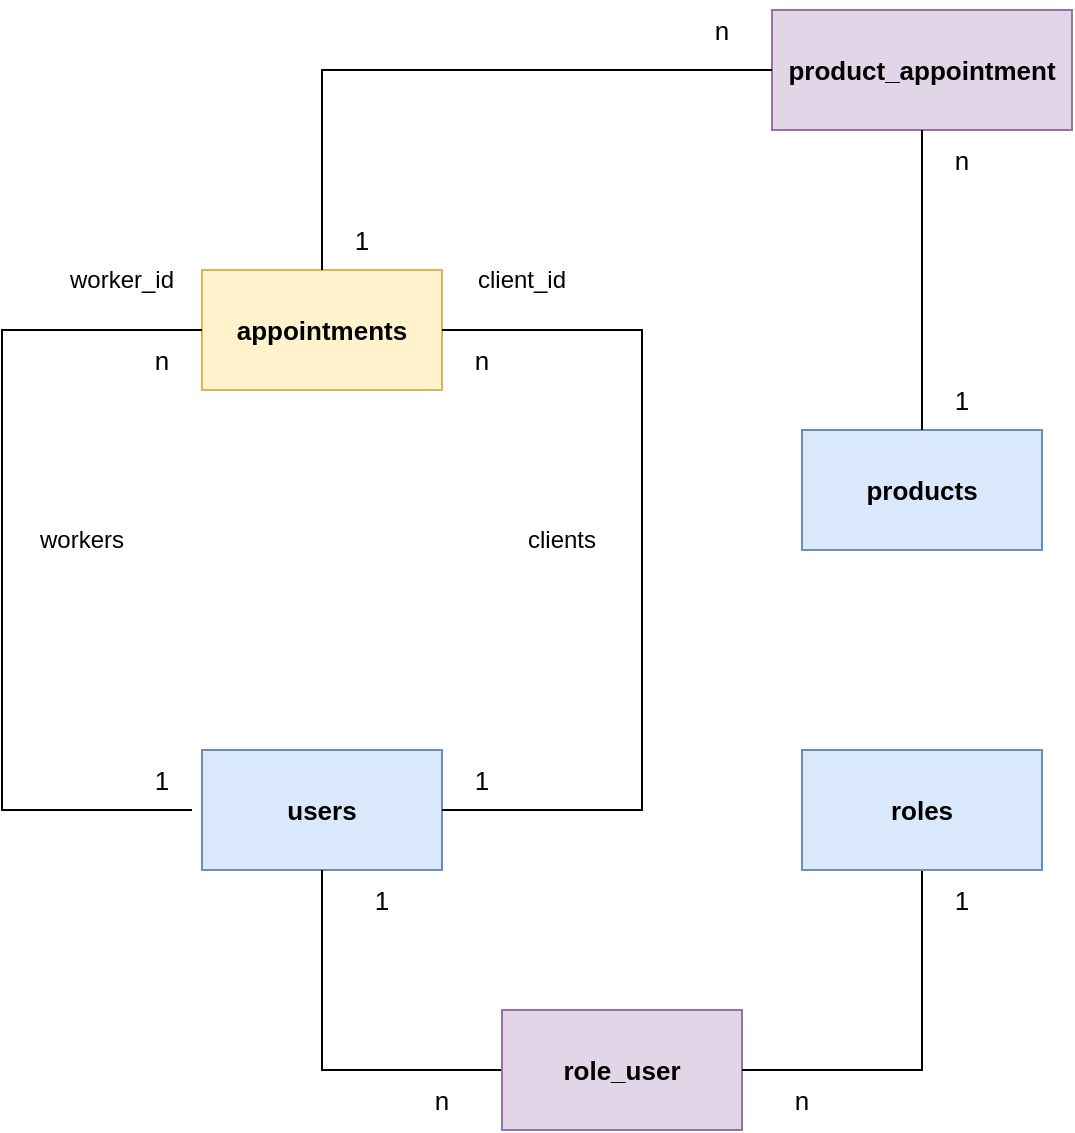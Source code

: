 <mxfile version="22.0.3" type="device">
  <diagram name="Página-1" id="OOdr1fl53M_9JRg_koVk">
    <mxGraphModel dx="1036" dy="614" grid="1" gridSize="10" guides="1" tooltips="1" connect="1" arrows="1" fold="1" page="1" pageScale="1" pageWidth="827" pageHeight="1169" math="0" shadow="0">
      <root>
        <mxCell id="0" />
        <mxCell id="1" parent="0" />
        <mxCell id="E9dWhpMExrIXsel2x5Eo-33" value="users" style="rounded=0;whiteSpace=wrap;html=1;fontStyle=1;fillColor=#dae8fc;strokeColor=#6c8ebf;fontSize=13;" vertex="1" parent="1">
          <mxGeometry x="560" y="785" width="120" height="60" as="geometry" />
        </mxCell>
        <mxCell id="E9dWhpMExrIXsel2x5Eo-38" value="" style="endArrow=none;html=1;rounded=0;exitX=0.5;exitY=1;exitDx=0;exitDy=0;" edge="1" parent="1" source="E9dWhpMExrIXsel2x5Eo-33" target="E9dWhpMExrIXsel2x5Eo-39">
          <mxGeometry width="50" height="50" relative="1" as="geometry">
            <mxPoint x="620" y="945" as="sourcePoint" />
            <mxPoint x="620" y="845" as="targetPoint" />
            <Array as="points">
              <mxPoint x="620" y="945" />
            </Array>
          </mxGeometry>
        </mxCell>
        <mxCell id="E9dWhpMExrIXsel2x5Eo-39" value="role_user" style="rounded=0;whiteSpace=wrap;html=1;fillColor=#e1d5e7;strokeColor=#9673a6;fontStyle=1;fontSize=13;" vertex="1" parent="1">
          <mxGeometry x="710" y="915" width="120" height="60" as="geometry" />
        </mxCell>
        <mxCell id="E9dWhpMExrIXsel2x5Eo-40" value="" style="endArrow=none;html=1;rounded=0;exitX=1;exitY=0.5;exitDx=0;exitDy=0;entryX=0.5;entryY=1;entryDx=0;entryDy=0;" edge="1" parent="1" source="E9dWhpMExrIXsel2x5Eo-39" target="E9dWhpMExrIXsel2x5Eo-41">
          <mxGeometry width="50" height="50" relative="1" as="geometry">
            <mxPoint x="700" y="805" as="sourcePoint" />
            <mxPoint x="880" y="945" as="targetPoint" />
            <Array as="points">
              <mxPoint x="920" y="945" />
            </Array>
          </mxGeometry>
        </mxCell>
        <mxCell id="E9dWhpMExrIXsel2x5Eo-41" value="roles" style="rounded=0;whiteSpace=wrap;html=1;fillColor=#dae8fc;strokeColor=#6c8ebf;fontStyle=1;fontSize=13;" vertex="1" parent="1">
          <mxGeometry x="860" y="785" width="120" height="60" as="geometry" />
        </mxCell>
        <mxCell id="E9dWhpMExrIXsel2x5Eo-42" value="1" style="text;html=1;strokeColor=none;fillColor=none;align=center;verticalAlign=middle;whiteSpace=wrap;rounded=0;fontSize=13;" vertex="1" parent="1">
          <mxGeometry x="910" y="845" width="60" height="30" as="geometry" />
        </mxCell>
        <mxCell id="E9dWhpMExrIXsel2x5Eo-43" value="n" style="text;html=1;strokeColor=none;fillColor=none;align=center;verticalAlign=middle;whiteSpace=wrap;rounded=0;fontSize=13;" vertex="1" parent="1">
          <mxGeometry x="830" y="945" width="60" height="30" as="geometry" />
        </mxCell>
        <mxCell id="E9dWhpMExrIXsel2x5Eo-44" value="n" style="text;html=1;strokeColor=none;fillColor=none;align=center;verticalAlign=middle;whiteSpace=wrap;rounded=0;fontSize=13;" vertex="1" parent="1">
          <mxGeometry x="650" y="945" width="60" height="30" as="geometry" />
        </mxCell>
        <mxCell id="E9dWhpMExrIXsel2x5Eo-45" value="1" style="text;html=1;strokeColor=none;fillColor=none;align=center;verticalAlign=middle;whiteSpace=wrap;rounded=0;fontSize=13;" vertex="1" parent="1">
          <mxGeometry x="620" y="845" width="60" height="30" as="geometry" />
        </mxCell>
        <mxCell id="E9dWhpMExrIXsel2x5Eo-46" value="1" style="text;html=1;strokeColor=none;fillColor=none;align=center;verticalAlign=middle;whiteSpace=wrap;rounded=0;fontSize=13;" vertex="1" parent="1">
          <mxGeometry x="670" y="785" width="60" height="30" as="geometry" />
        </mxCell>
        <mxCell id="E9dWhpMExrIXsel2x5Eo-47" value="1" style="text;html=1;strokeColor=none;fillColor=none;align=center;verticalAlign=middle;whiteSpace=wrap;rounded=0;fontSize=13;" vertex="1" parent="1">
          <mxGeometry x="510" y="785" width="60" height="30" as="geometry" />
        </mxCell>
        <mxCell id="E9dWhpMExrIXsel2x5Eo-50" value="appointments" style="rounded=0;whiteSpace=wrap;html=1;fillColor=#fff2cc;strokeColor=#d6b656;fontStyle=1;fontSize=13;" vertex="1" parent="1">
          <mxGeometry x="560" y="545" width="120" height="60" as="geometry" />
        </mxCell>
        <mxCell id="E9dWhpMExrIXsel2x5Eo-51" value="" style="endArrow=none;html=1;rounded=0;entryX=0;entryY=0.5;entryDx=0;entryDy=0;exitX=0.75;exitY=1;exitDx=0;exitDy=0;" edge="1" parent="1" source="E9dWhpMExrIXsel2x5Eo-47" target="E9dWhpMExrIXsel2x5Eo-50">
          <mxGeometry width="50" height="50" relative="1" as="geometry">
            <mxPoint x="460" y="665" as="sourcePoint" />
            <mxPoint x="690" y="755" as="targetPoint" />
            <Array as="points">
              <mxPoint x="460" y="815" />
              <mxPoint x="460" y="575" />
            </Array>
          </mxGeometry>
        </mxCell>
        <mxCell id="E9dWhpMExrIXsel2x5Eo-52" value="" style="endArrow=none;html=1;rounded=0;entryX=1;entryY=0.5;entryDx=0;entryDy=0;exitX=1;exitY=0.5;exitDx=0;exitDy=0;" edge="1" parent="1" source="E9dWhpMExrIXsel2x5Eo-50" target="E9dWhpMExrIXsel2x5Eo-33">
          <mxGeometry width="50" height="50" relative="1" as="geometry">
            <mxPoint x="640" y="805" as="sourcePoint" />
            <mxPoint x="780" y="665" as="targetPoint" />
            <Array as="points">
              <mxPoint x="780" y="575" />
              <mxPoint x="780" y="815" />
            </Array>
          </mxGeometry>
        </mxCell>
        <mxCell id="E9dWhpMExrIXsel2x5Eo-55" value="n" style="text;html=1;strokeColor=none;fillColor=none;align=center;verticalAlign=middle;whiteSpace=wrap;rounded=0;fontSize=13;" vertex="1" parent="1">
          <mxGeometry x="670" y="575" width="60" height="30" as="geometry" />
        </mxCell>
        <mxCell id="E9dWhpMExrIXsel2x5Eo-56" value="n" style="text;html=1;strokeColor=none;fillColor=none;align=center;verticalAlign=middle;whiteSpace=wrap;rounded=0;fontSize=13;" vertex="1" parent="1">
          <mxGeometry x="510" y="575" width="60" height="30" as="geometry" />
        </mxCell>
        <mxCell id="E9dWhpMExrIXsel2x5Eo-57" value="product_appointment" style="rounded=0;whiteSpace=wrap;html=1;fillColor=#e1d5e7;strokeColor=#9673a6;fontStyle=1;fontSize=13;" vertex="1" parent="1">
          <mxGeometry x="845" y="415" width="150" height="60" as="geometry" />
        </mxCell>
        <mxCell id="E9dWhpMExrIXsel2x5Eo-58" value="products" style="rounded=0;whiteSpace=wrap;html=1;fillColor=#dae8fc;strokeColor=#6c8ebf;fontStyle=1;fontSize=13;" vertex="1" parent="1">
          <mxGeometry x="860" y="625" width="120" height="60" as="geometry" />
        </mxCell>
        <mxCell id="E9dWhpMExrIXsel2x5Eo-59" value="" style="endArrow=none;html=1;rounded=0;exitX=0.5;exitY=0;exitDx=0;exitDy=0;entryX=0;entryY=0.5;entryDx=0;entryDy=0;" edge="1" parent="1" source="E9dWhpMExrIXsel2x5Eo-50" target="E9dWhpMExrIXsel2x5Eo-57">
          <mxGeometry width="50" height="50" relative="1" as="geometry">
            <mxPoint x="690" y="725" as="sourcePoint" />
            <mxPoint x="740" y="675" as="targetPoint" />
            <Array as="points">
              <mxPoint x="620" y="445" />
            </Array>
          </mxGeometry>
        </mxCell>
        <mxCell id="E9dWhpMExrIXsel2x5Eo-62" value="" style="endArrow=none;html=1;rounded=0;entryX=0.5;entryY=1;entryDx=0;entryDy=0;exitX=0.5;exitY=0;exitDx=0;exitDy=0;" edge="1" parent="1" source="E9dWhpMExrIXsel2x5Eo-58" target="E9dWhpMExrIXsel2x5Eo-57">
          <mxGeometry width="50" height="50" relative="1" as="geometry">
            <mxPoint x="640" y="715" as="sourcePoint" />
            <mxPoint x="690" y="665" as="targetPoint" />
          </mxGeometry>
        </mxCell>
        <mxCell id="E9dWhpMExrIXsel2x5Eo-63" value="1" style="text;html=1;strokeColor=none;fillColor=none;align=center;verticalAlign=middle;whiteSpace=wrap;rounded=0;fontSize=13;" vertex="1" parent="1">
          <mxGeometry x="610" y="515" width="60" height="30" as="geometry" />
        </mxCell>
        <mxCell id="E9dWhpMExrIXsel2x5Eo-64" value="n" style="text;html=1;strokeColor=none;fillColor=none;align=center;verticalAlign=middle;whiteSpace=wrap;rounded=0;fontSize=13;" vertex="1" parent="1">
          <mxGeometry x="790" y="410" width="60" height="30" as="geometry" />
        </mxCell>
        <mxCell id="E9dWhpMExrIXsel2x5Eo-67" value="workers" style="text;html=1;strokeColor=none;fillColor=none;align=center;verticalAlign=middle;whiteSpace=wrap;rounded=0;" vertex="1" parent="1">
          <mxGeometry x="470" y="665" width="60" height="30" as="geometry" />
        </mxCell>
        <mxCell id="E9dWhpMExrIXsel2x5Eo-68" value="clients" style="text;html=1;strokeColor=none;fillColor=none;align=center;verticalAlign=middle;whiteSpace=wrap;rounded=0;" vertex="1" parent="1">
          <mxGeometry x="710" y="665" width="60" height="30" as="geometry" />
        </mxCell>
        <mxCell id="E9dWhpMExrIXsel2x5Eo-70" value="1" style="text;html=1;strokeColor=none;fillColor=none;align=center;verticalAlign=middle;whiteSpace=wrap;rounded=0;fontSize=13;" vertex="1" parent="1">
          <mxGeometry x="910" y="595" width="60" height="30" as="geometry" />
        </mxCell>
        <mxCell id="E9dWhpMExrIXsel2x5Eo-71" value="n" style="text;html=1;strokeColor=none;fillColor=none;align=center;verticalAlign=middle;whiteSpace=wrap;rounded=0;fontSize=13;" vertex="1" parent="1">
          <mxGeometry x="910" y="475" width="60" height="30" as="geometry" />
        </mxCell>
        <mxCell id="E9dWhpMExrIXsel2x5Eo-72" value="worker_id" style="text;html=1;strokeColor=none;fillColor=none;align=center;verticalAlign=middle;whiteSpace=wrap;rounded=0;" vertex="1" parent="1">
          <mxGeometry x="490" y="535" width="60" height="30" as="geometry" />
        </mxCell>
        <mxCell id="E9dWhpMExrIXsel2x5Eo-73" value="client_id" style="text;html=1;strokeColor=none;fillColor=none;align=center;verticalAlign=middle;whiteSpace=wrap;rounded=0;" vertex="1" parent="1">
          <mxGeometry x="690" y="535" width="60" height="30" as="geometry" />
        </mxCell>
      </root>
    </mxGraphModel>
  </diagram>
</mxfile>
